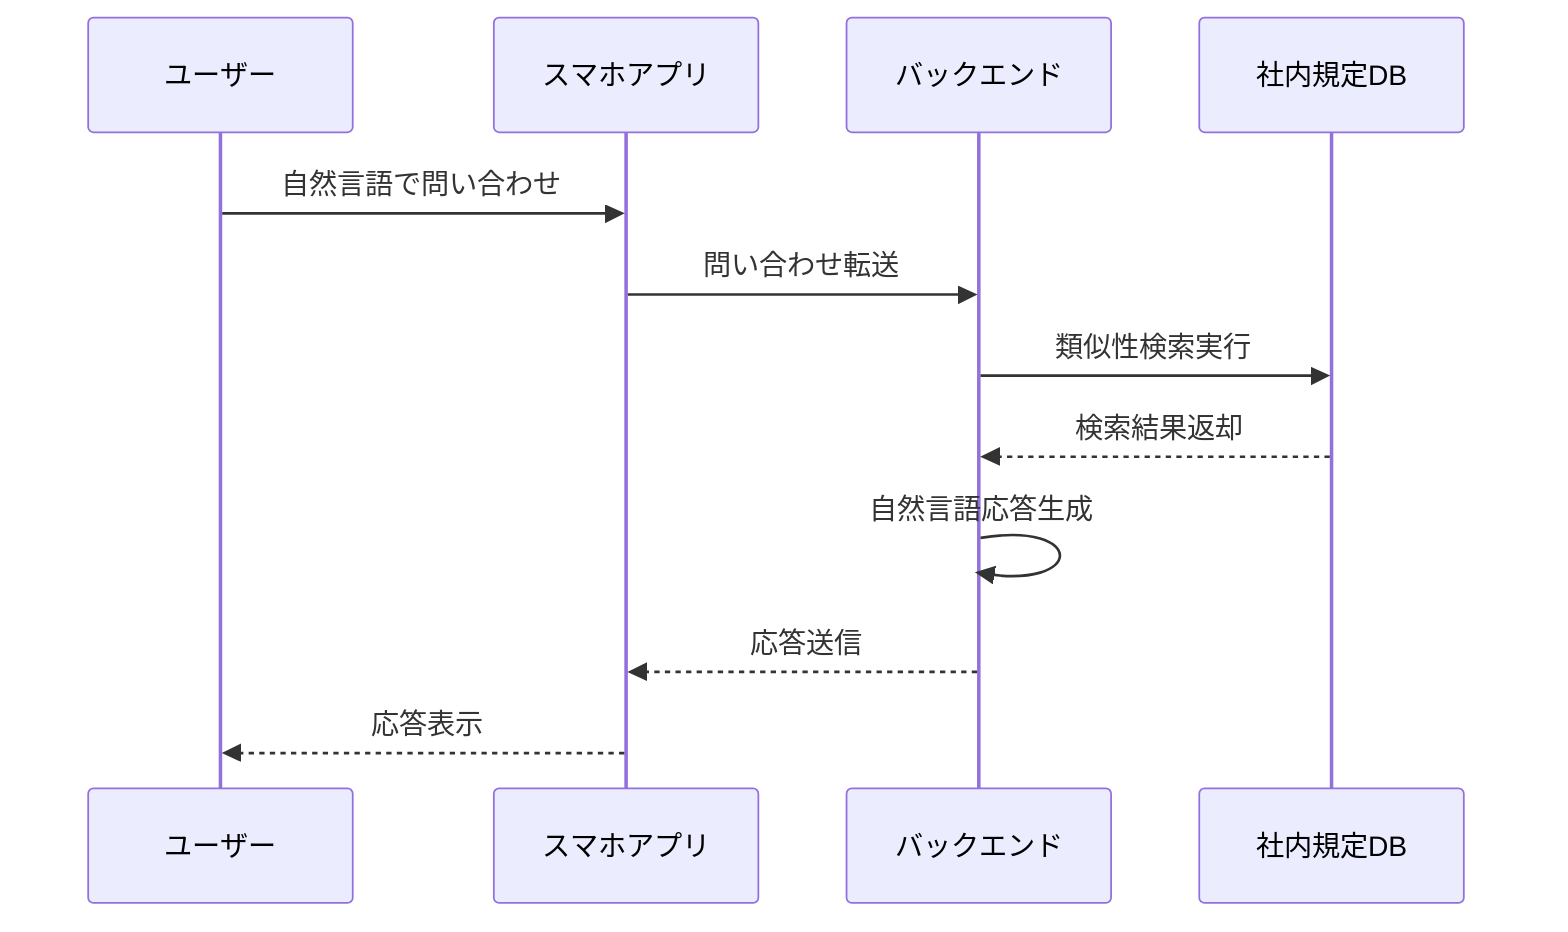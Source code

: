 sequenceDiagram
    participant User as ユーザー
    participant App as スマホアプリ
    participant Backend as バックエンド
    participant DB as 社内規定DB

    User->>App: 自然言語で問い合わせ
    App->>Backend: 問い合わせ転送
    Backend->>DB: 類似性検索実行
    DB-->>Backend: 検索結果返却
    Backend->>Backend: 自然言語応答生成
    Backend-->>App: 応答送信
    App-->>User: 応答表示